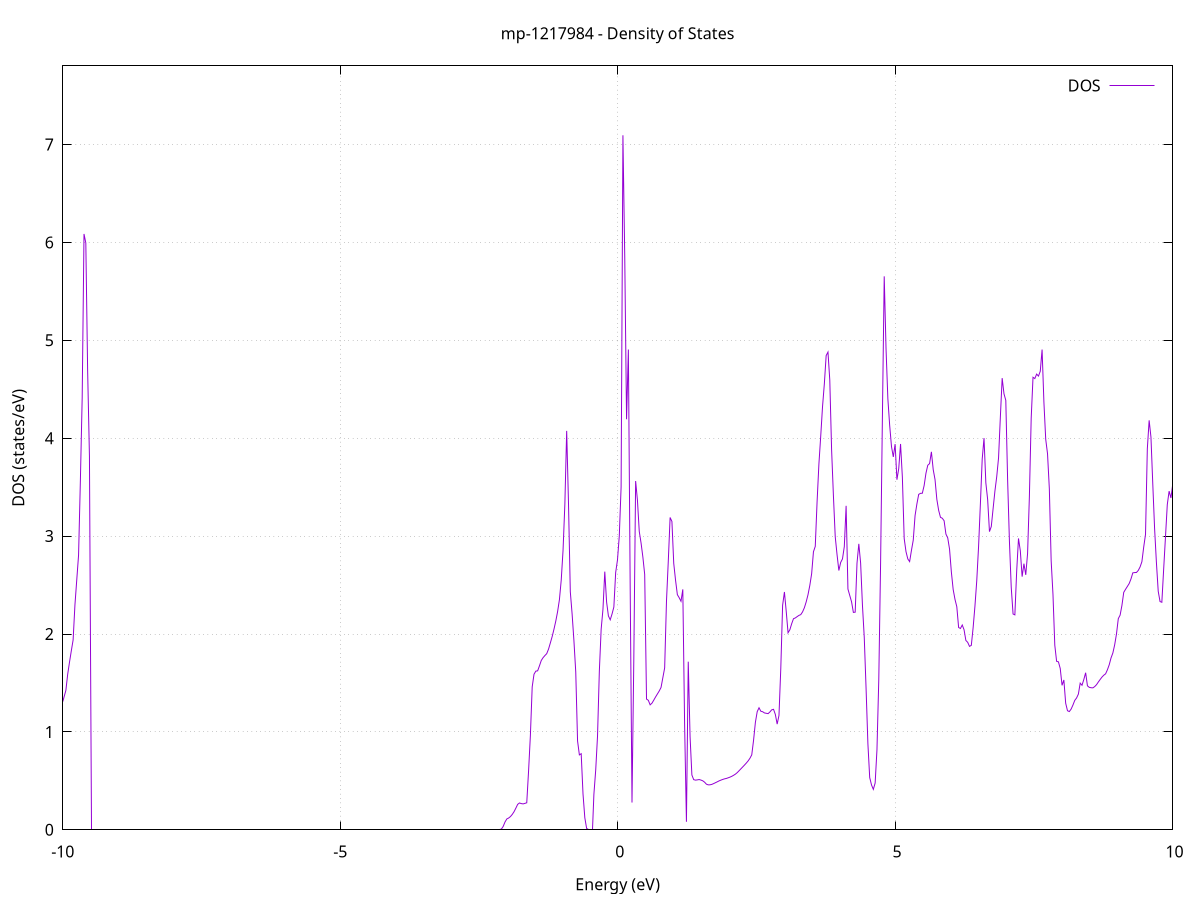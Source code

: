 set title 'mp-1217984 - Density of States'
set xlabel 'Energy (eV)'
set ylabel 'DOS (states/eV)'
set grid
set xrange [-10:10]
set yrange [0:7.804]
set xzeroaxis lt -1
set terminal png size 800,600
set output 'mp-1217984_dos_gnuplot.png'
plot '-' using 1:2 with lines title 'DOS'
-31.561500 0.000000
-31.528800 0.000000
-31.496100 0.000000
-31.463400 0.000000
-31.430700 0.000000
-31.398000 0.000000
-31.365300 0.000000
-31.332600 0.000000
-31.299900 0.000000
-31.267200 0.000000
-31.234500 0.000000
-31.201800 0.000000
-31.169100 0.000000
-31.136400 0.000000
-31.103700 0.000000
-31.071000 0.000000
-31.038300 0.000000
-31.005600 0.000000
-30.972900 0.000000
-30.940200 0.000000
-30.907500 0.000000
-30.874800 0.000000
-30.842100 0.000000
-30.809400 0.000000
-30.776700 0.000000
-30.744000 0.000000
-30.711300 0.000000
-30.678600 0.000000
-30.645800 0.000000
-30.613100 0.000000
-30.580400 0.000000
-30.547700 0.000000
-30.515000 0.000000
-30.482300 0.000000
-30.449600 0.000000
-30.416900 0.000000
-30.384200 0.000000
-30.351500 0.000000
-30.318800 0.000000
-30.286100 0.000000
-30.253400 0.000000
-30.220700 0.000000
-30.188000 0.000000
-30.155300 0.000000
-30.122600 0.000000
-30.089900 0.000000
-30.057200 0.000000
-30.024500 0.000000
-29.991800 0.000000
-29.959100 0.000000
-29.926400 0.000000
-29.893700 0.000000
-29.861000 0.000000
-29.828300 0.000000
-29.795600 0.000000
-29.762900 0.000000
-29.730200 0.000000
-29.697500 0.000000
-29.664800 0.000000
-29.632000 0.000000
-29.599300 0.000000
-29.566600 0.000000
-29.533900 0.000000
-29.501200 0.000000
-29.468500 0.000000
-29.435800 0.000000
-29.403100 0.000000
-29.370400 0.000000
-29.337700 0.000000
-29.305000 0.000000
-29.272300 0.000000
-29.239600 0.000000
-29.206900 0.000000
-29.174200 0.000000
-29.141500 0.000000
-29.108800 0.000000
-29.076100 0.000000
-29.043400 0.000000
-29.010700 0.000000
-28.978000 0.000000
-28.945300 0.000000
-28.912600 0.000000
-28.879900 0.000000
-28.847200 0.000000
-28.814500 0.000000
-28.781800 0.000000
-28.749100 0.000000
-28.716400 0.000000
-28.683700 0.000000
-28.651000 0.000000
-28.618200 0.000000
-28.585500 1.782600
-28.552800 5.093700
-28.520100 5.570300
-28.487400 9.098700
-28.454700 17.643900
-28.422000 16.482500
-28.389300 17.893800
-28.356600 26.223200
-28.323900 9.181000
-28.291200 3.618200
-28.258500 3.889700
-28.225800 4.146500
-28.193100 6.260000
-28.160400 38.632100
-28.127700 14.925000
-28.095000 11.479500
-28.062300 14.870400
-28.029600 19.963900
-27.996900 30.816100
-27.964200 39.793500
-27.931500 18.695000
-27.898800 19.975200
-27.866100 15.261800
-27.833400 13.004700
-27.800700 11.684700
-27.768000 6.361700
-27.735300 0.000000
-27.702600 8.085600
-27.669900 9.836600
-27.637100 11.045500
-27.604400 4.461000
-27.571700 3.566300
-27.539000 4.200600
-27.506300 4.509600
-27.473600 4.814000
-27.440900 5.420400
-27.408200 6.644000
-27.375500 13.932000
-27.342800 29.518800
-27.310100 11.888100
-27.277400 8.386200
-27.244700 7.132400
-27.212000 6.151900
-27.179300 5.596600
-27.146600 0.000000
-27.113900 0.000000
-27.081200 0.000000
-27.048500 0.000000
-27.015800 0.000000
-26.983100 0.000000
-26.950400 0.000000
-26.917700 0.000000
-26.885000 0.000000
-26.852300 0.000000
-26.819600 0.000000
-26.786900 0.000000
-26.754200 0.000000
-26.721500 0.000000
-26.688800 0.000000
-26.656100 0.000000
-26.623300 0.000000
-26.590600 0.000000
-26.557900 0.000000
-26.525200 0.000000
-26.492500 0.000000
-26.459800 0.000000
-26.427100 0.000000
-26.394400 0.000000
-26.361700 0.000000
-26.329000 0.000000
-26.296300 0.000000
-26.263600 0.000000
-26.230900 0.000000
-26.198200 0.000000
-26.165500 0.000000
-26.132800 0.000000
-26.100100 0.000000
-26.067400 0.000000
-26.034700 0.000000
-26.002000 0.000000
-25.969300 0.000000
-25.936600 0.000000
-25.903900 0.000000
-25.871200 0.000000
-25.838500 0.000000
-25.805800 0.000000
-25.773100 0.000000
-25.740400 0.000000
-25.707700 0.000000
-25.675000 0.000000
-25.642300 0.000000
-25.609500 0.000000
-25.576800 0.000000
-25.544100 0.000000
-25.511400 0.000000
-25.478700 0.000000
-25.446000 0.000000
-25.413300 0.000000
-25.380600 0.000000
-25.347900 0.000000
-25.315200 0.000000
-25.282500 0.000000
-25.249800 0.000000
-25.217100 0.000000
-25.184400 0.000000
-25.151700 0.000000
-25.119000 0.000000
-25.086300 0.000000
-25.053600 0.000000
-25.020900 0.000000
-24.988200 0.000000
-24.955500 0.000000
-24.922800 0.000000
-24.890100 0.000000
-24.857400 0.000000
-24.824700 0.000000
-24.792000 0.000000
-24.759300 0.000000
-24.726600 0.000000
-24.693900 0.000000
-24.661200 0.000000
-24.628500 0.000000
-24.595700 0.000000
-24.563000 0.000000
-24.530300 0.000000
-24.497600 0.000000
-24.464900 0.000000
-24.432200 0.000000
-24.399500 0.000000
-24.366800 0.000000
-24.334100 0.000000
-24.301400 0.000000
-24.268700 0.000000
-24.236000 0.000000
-24.203300 0.000000
-24.170600 0.000000
-24.137900 0.000000
-24.105200 0.000000
-24.072500 0.000000
-24.039800 0.000000
-24.007100 0.000000
-23.974400 0.000000
-23.941700 0.000000
-23.909000 0.000000
-23.876300 0.000000
-23.843600 0.000000
-23.810900 0.000000
-23.778200 0.000000
-23.745500 0.000000
-23.712800 0.000000
-23.680100 0.000000
-23.647400 0.000000
-23.614700 0.000000
-23.581900 0.000000
-23.549200 0.000000
-23.516500 0.000000
-23.483800 0.000000
-23.451100 0.000000
-23.418400 0.000000
-23.385700 0.000000
-23.353000 0.000000
-23.320300 0.000000
-23.287600 0.000000
-23.254900 0.000000
-23.222200 0.000000
-23.189500 0.000000
-23.156800 0.000000
-23.124100 0.000000
-23.091400 0.000000
-23.058700 0.000000
-23.026000 0.000000
-22.993300 0.000000
-22.960600 0.000000
-22.927900 0.000000
-22.895200 0.000000
-22.862500 0.000000
-22.829800 0.000000
-22.797100 0.000000
-22.764400 0.000000
-22.731700 0.000000
-22.699000 0.000000
-22.666300 0.000000
-22.633600 0.000000
-22.600900 0.000000
-22.568100 0.000000
-22.535400 0.000000
-22.502700 0.000000
-22.470000 0.000000
-22.437300 0.000000
-22.404600 0.000000
-22.371900 0.000000
-22.339200 0.000000
-22.306500 0.000000
-22.273800 0.000000
-22.241100 0.000000
-22.208400 0.000000
-22.175700 0.000000
-22.143000 0.000000
-22.110300 0.000000
-22.077600 0.000000
-22.044900 0.000000
-22.012200 0.000000
-21.979500 0.000000
-21.946800 0.000000
-21.914100 0.000000
-21.881400 0.000000
-21.848700 0.000000
-21.816000 0.000000
-21.783300 0.000000
-21.750600 0.000000
-21.717900 0.000000
-21.685200 0.000000
-21.652500 0.000000
-21.619800 0.000000
-21.587000 0.000000
-21.554300 0.000000
-21.521600 0.000000
-21.488900 0.000000
-21.456200 0.000000
-21.423500 0.000000
-21.390800 0.000000
-21.358100 0.000000
-21.325400 0.000000
-21.292700 0.000000
-21.260000 0.000000
-21.227300 0.000000
-21.194600 0.000000
-21.161900 0.000000
-21.129200 0.000000
-21.096500 0.000000
-21.063800 0.000000
-21.031100 0.000000
-20.998400 0.000000
-20.965700 0.000000
-20.933000 0.000000
-20.900300 0.000000
-20.867600 0.000000
-20.834900 0.000000
-20.802200 0.000000
-20.769500 0.000000
-20.736800 0.000000
-20.704100 0.000000
-20.671400 0.000000
-20.638700 0.000000
-20.606000 0.000000
-20.573200 0.000000
-20.540500 0.000000
-20.507800 0.000000
-20.475100 0.000000
-20.442400 0.000000
-20.409700 0.000000
-20.377000 0.000000
-20.344300 0.000000
-20.311600 0.000000
-20.278900 0.000000
-20.246200 0.000000
-20.213500 0.000000
-20.180800 0.000000
-20.148100 0.000000
-20.115400 0.000000
-20.082700 0.000000
-20.050000 0.000000
-20.017300 0.000000
-19.984600 0.000000
-19.951900 0.000000
-19.919200 0.000000
-19.886500 0.000000
-19.853800 0.000000
-19.821100 0.000000
-19.788400 0.000000
-19.755700 0.000000
-19.723000 0.000000
-19.690300 0.000000
-19.657600 0.000000
-19.624900 0.000000
-19.592200 0.000000
-19.559400 0.000000
-19.526700 0.000000
-19.494000 0.000000
-19.461300 0.000000
-19.428600 0.000000
-19.395900 0.000000
-19.363200 0.000000
-19.330500 0.000000
-19.297800 0.000000
-19.265100 0.000000
-19.232400 0.000000
-19.199700 0.000000
-19.167000 0.000000
-19.134300 0.000000
-19.101600 0.000000
-19.068900 0.000000
-19.036200 0.000000
-19.003500 0.000000
-18.970800 0.000000
-18.938100 0.000000
-18.905400 0.000000
-18.872700 0.000000
-18.840000 0.000000
-18.807300 0.000000
-18.774600 0.000000
-18.741900 0.000000
-18.709200 0.000000
-18.676500 0.000000
-18.643800 0.000000
-18.611100 0.000000
-18.578400 0.000000
-18.545600 0.000000
-18.512900 0.000000
-18.480200 0.000000
-18.447500 0.000000
-18.414800 0.000000
-18.382100 0.000000
-18.349400 0.000000
-18.316700 0.000000
-18.284000 0.000000
-18.251300 0.000000
-18.218600 0.000000
-18.185900 0.000000
-18.153200 0.000000
-18.120500 0.000000
-18.087800 0.000000
-18.055100 0.000000
-18.022400 0.000000
-17.989700 0.000000
-17.957000 0.000000
-17.924300 0.000000
-17.891600 0.000000
-17.858900 0.000000
-17.826200 0.000000
-17.793500 0.000000
-17.760800 0.000000
-17.728100 0.000000
-17.695400 0.000000
-17.662700 0.000000
-17.630000 0.000000
-17.597300 0.000000
-17.564600 0.000000
-17.531800 0.000000
-17.499100 0.000000
-17.466400 0.000000
-17.433700 0.000000
-17.401000 0.000000
-17.368300 0.000000
-17.335600 0.000000
-17.302900 0.000000
-17.270200 0.000000
-17.237500 0.000000
-17.204800 0.000000
-17.172100 0.000000
-17.139400 0.000000
-17.106700 0.000000
-17.074000 0.000000
-17.041300 0.000000
-17.008600 0.000000
-16.975900 0.000000
-16.943200 0.000000
-16.910500 0.000000
-16.877800 0.000000
-16.845100 0.000000
-16.812400 0.000000
-16.779700 0.000000
-16.747000 0.000000
-16.714300 0.000000
-16.681600 0.000000
-16.648900 0.000000
-16.616200 0.000000
-16.583500 0.000000
-16.550700 0.000000
-16.518000 0.000000
-16.485300 0.000000
-16.452600 0.000000
-16.419900 0.000000
-16.387200 0.000000
-16.354500 0.000000
-16.321800 0.000000
-16.289100 0.000000
-16.256400 0.000000
-16.223700 0.000000
-16.191000 0.000000
-16.158300 0.000000
-16.125600 0.000000
-16.092900 0.000000
-16.060200 0.000000
-16.027500 0.000000
-15.994800 0.000000
-15.962100 0.000000
-15.929400 0.000000
-15.896700 0.000000
-15.864000 0.000000
-15.831300 0.000000
-15.798600 0.000000
-15.765900 0.000000
-15.733200 0.000000
-15.700500 0.000000
-15.667800 0.000000
-15.635100 0.000000
-15.602400 0.000000
-15.569700 0.000000
-15.536900 0.000000
-15.504200 0.000000
-15.471500 0.000000
-15.438800 0.000000
-15.406100 0.000000
-15.373400 0.000000
-15.340700 0.000000
-15.308000 0.000000
-15.275300 0.000000
-15.242600 0.000000
-15.209900 0.000000
-15.177200 0.000000
-15.144500 0.000000
-15.111800 0.000000
-15.079100 0.000000
-15.046400 0.000000
-15.013700 0.000000
-14.981000 0.000000
-14.948300 0.000000
-14.915600 0.000000
-14.882900 0.000000
-14.850200 0.000000
-14.817500 0.000000
-14.784800 0.000000
-14.752100 0.000000
-14.719400 0.000000
-14.686700 0.000000
-14.654000 0.000000
-14.621300 0.000000
-14.588600 0.000000
-14.555900 0.000000
-14.523100 0.000000
-14.490400 0.000000
-14.457700 0.000000
-14.425000 0.000000
-14.392300 0.000000
-14.359600 0.000000
-14.326900 0.000000
-14.294200 0.000000
-14.261500 0.000000
-14.228800 0.000000
-14.196100 0.000000
-14.163400 0.000000
-14.130700 0.000000
-14.098000 0.000000
-14.065300 0.000000
-14.032600 0.000000
-13.999900 0.000000
-13.967200 0.000000
-13.934500 0.000000
-13.901800 0.000000
-13.869100 0.000000
-13.836400 0.000000
-13.803700 0.000000
-13.771000 0.000000
-13.738300 0.000000
-13.705600 0.000000
-13.672900 0.000000
-13.640200 0.000000
-13.607500 0.000000
-13.574800 0.000000
-13.542100 0.000000
-13.509300 0.000000
-13.476600 0.000000
-13.443900 0.000000
-13.411200 0.000000
-13.378500 0.000000
-13.345800 0.000000
-13.313100 0.000000
-13.280400 0.000000
-13.247700 0.000000
-13.215000 0.000000
-13.182300 0.000000
-13.149600 0.000000
-13.116900 0.000000
-13.084200 0.000000
-13.051500 0.000000
-13.018800 0.000000
-12.986100 0.000000
-12.953400 0.000000
-12.920700 0.000000
-12.888000 0.000000
-12.855300 0.000000
-12.822600 0.000000
-12.789900 0.000000
-12.757200 0.000000
-12.724500 0.000000
-12.691800 0.000000
-12.659100 0.000000
-12.626400 0.000000
-12.593700 0.000000
-12.561000 0.000000
-12.528300 0.000000
-12.495500 0.000000
-12.462800 0.000000
-12.430100 0.000000
-12.397400 0.000000
-12.364700 0.000000
-12.332000 0.000000
-12.299300 0.000000
-12.266600 0.000000
-12.233900 0.000000
-12.201200 0.000000
-12.168500 0.000000
-12.135800 0.000000
-12.103100 0.000000
-12.070400 0.000000
-12.037700 0.000000
-12.005000 0.000000
-11.972300 0.000000
-11.939600 0.000000
-11.906900 0.000000
-11.874200 0.000000
-11.841500 0.000000
-11.808800 0.000000
-11.776100 0.000000
-11.743400 0.000000
-11.710700 0.000000
-11.678000 0.000000
-11.645300 0.000000
-11.612600 0.000000
-11.579900 0.000000
-11.547200 0.000000
-11.514500 0.000000
-11.481700 0.000000
-11.449000 0.000000
-11.416300 0.000000
-11.383600 0.000000
-11.350900 0.000000
-11.318200 0.000000
-11.285500 0.000000
-11.252800 0.000000
-11.220100 0.000000
-11.187400 0.000000
-11.154700 0.000000
-11.122000 0.000000
-11.089300 0.000000
-11.056600 0.000000
-11.023900 0.000000
-10.991200 0.000000
-10.958500 0.000000
-10.925800 0.000000
-10.893100 0.000000
-10.860400 0.000000
-10.827700 0.000000
-10.795000 0.000000
-10.762300 0.000000
-10.729600 0.000000
-10.696900 0.000000
-10.664200 0.000000
-10.631500 0.000000
-10.598800 0.000000
-10.566100 0.000000
-10.533400 0.000000
-10.500600 0.000000
-10.467900 0.000000
-10.435200 0.000000
-10.402500 0.213500
-10.369800 0.830300
-10.337100 0.788400
-10.304400 0.872700
-10.271700 0.838100
-10.239000 0.898800
-10.206300 0.959500
-10.173600 0.984500
-10.140900 1.028400
-10.108200 1.081500
-10.075500 1.135000
-10.042800 1.218200
-10.010100 1.288400
-9.977400 1.356700
-9.944700 1.423100
-9.912000 1.588400
-9.879300 1.711200
-9.846600 1.827600
-9.813900 1.939000
-9.781200 2.296100
-9.748500 2.551600
-9.715800 2.805300
-9.683100 3.565500
-9.650400 4.416500
-9.617700 6.087000
-9.585000 5.995200
-9.552300 4.692600
-9.519600 3.815200
-9.486800 0.000000
-9.454100 0.000000
-9.421400 0.000000
-9.388700 0.000000
-9.356000 0.000000
-9.323300 0.000000
-9.290600 0.000000
-9.257900 0.000000
-9.225200 0.000000
-9.192500 0.000000
-9.159800 0.000000
-9.127100 0.000000
-9.094400 0.000000
-9.061700 0.000000
-9.029000 0.000000
-8.996300 0.000000
-8.963600 0.000000
-8.930900 0.000000
-8.898200 0.000000
-8.865500 0.000000
-8.832800 0.000000
-8.800100 0.000000
-8.767400 0.000000
-8.734700 0.000000
-8.702000 0.000000
-8.669300 0.000000
-8.636600 0.000000
-8.603900 0.000000
-8.571200 0.000000
-8.538500 0.000000
-8.505800 0.000000
-8.473000 0.000000
-8.440300 0.000000
-8.407600 0.000000
-8.374900 0.000000
-8.342200 0.000000
-8.309500 0.000000
-8.276800 0.000000
-8.244100 0.000000
-8.211400 0.000000
-8.178700 0.000000
-8.146000 0.000000
-8.113300 0.000000
-8.080600 0.000000
-8.047900 0.000000
-8.015200 0.000000
-7.982500 0.000000
-7.949800 0.000000
-7.917100 0.000000
-7.884400 0.000000
-7.851700 0.000000
-7.819000 0.000000
-7.786300 0.000000
-7.753600 0.000000
-7.720900 0.000000
-7.688200 0.000000
-7.655500 0.000000
-7.622800 0.000000
-7.590100 0.000000
-7.557400 0.000000
-7.524700 0.000000
-7.492000 0.000000
-7.459200 0.000000
-7.426500 0.000000
-7.393800 0.000000
-7.361100 0.000000
-7.328400 0.000000
-7.295700 0.000000
-7.263000 0.000000
-7.230300 0.000000
-7.197600 0.000000
-7.164900 0.000000
-7.132200 0.000000
-7.099500 0.000000
-7.066800 0.000000
-7.034100 0.000000
-7.001400 0.000000
-6.968700 0.000000
-6.936000 0.000000
-6.903300 0.000000
-6.870600 0.000000
-6.837900 0.000000
-6.805200 0.000000
-6.772500 0.000000
-6.739800 0.000000
-6.707100 0.000000
-6.674400 0.000000
-6.641700 0.000000
-6.609000 0.000000
-6.576300 0.000000
-6.543600 0.000000
-6.510900 0.000000
-6.478200 0.000000
-6.445400 0.000000
-6.412700 0.000000
-6.380000 0.000000
-6.347300 0.000000
-6.314600 0.000000
-6.281900 0.000000
-6.249200 0.000000
-6.216500 0.000000
-6.183800 0.000000
-6.151100 0.000000
-6.118400 0.000000
-6.085700 0.000000
-6.053000 0.000000
-6.020300 0.000000
-5.987600 0.000000
-5.954900 0.000000
-5.922200 0.000000
-5.889500 0.000000
-5.856800 0.000000
-5.824100 0.000000
-5.791400 0.000000
-5.758700 0.000000
-5.726000 0.000000
-5.693300 0.000000
-5.660600 0.000000
-5.627900 0.000000
-5.595200 0.000000
-5.562500 0.000000
-5.529800 0.000000
-5.497100 0.000000
-5.464400 0.000000
-5.431600 0.000000
-5.398900 0.000000
-5.366200 0.000000
-5.333500 0.000000
-5.300800 0.000000
-5.268100 0.000000
-5.235400 0.000000
-5.202700 0.000000
-5.170000 0.000000
-5.137300 0.000000
-5.104600 0.000000
-5.071900 0.000000
-5.039200 0.000000
-5.006500 0.000000
-4.973800 0.000000
-4.941100 0.000000
-4.908400 0.000000
-4.875700 0.000000
-4.843000 0.000000
-4.810300 0.000000
-4.777600 0.000000
-4.744900 0.000000
-4.712200 0.000000
-4.679500 0.000000
-4.646800 0.000000
-4.614100 0.000000
-4.581400 0.000000
-4.548700 0.000000
-4.516000 0.000000
-4.483300 0.000000
-4.450500 0.000000
-4.417800 0.000000
-4.385100 0.000000
-4.352400 0.000000
-4.319700 0.000000
-4.287000 0.000000
-4.254300 0.000000
-4.221600 0.000000
-4.188900 0.000000
-4.156200 0.000000
-4.123500 0.000000
-4.090800 0.000000
-4.058100 0.000000
-4.025400 0.000000
-3.992700 0.000000
-3.960000 0.000000
-3.927300 0.000000
-3.894600 0.000000
-3.861900 0.000000
-3.829200 0.000000
-3.796500 0.000000
-3.763800 0.000000
-3.731100 0.000000
-3.698400 0.000000
-3.665700 0.000000
-3.633000 0.000000
-3.600300 0.000000
-3.567600 0.000000
-3.534900 0.000000
-3.502200 0.000000
-3.469500 0.000000
-3.436700 0.000000
-3.404000 0.000000
-3.371300 0.000000
-3.338600 0.000000
-3.305900 0.000000
-3.273200 0.000000
-3.240500 0.000000
-3.207800 0.000000
-3.175100 0.000000
-3.142400 0.000000
-3.109700 0.000000
-3.077000 0.000000
-3.044300 0.000000
-3.011600 0.000000
-2.978900 0.000000
-2.946200 0.000000
-2.913500 0.000000
-2.880800 0.000000
-2.848100 0.000000
-2.815400 0.000000
-2.782700 0.000000
-2.750000 0.000000
-2.717300 0.000000
-2.684600 0.000000
-2.651900 0.000000
-2.619200 0.000000
-2.586500 0.000000
-2.553800 0.000000
-2.521100 0.000000
-2.488400 0.000000
-2.455700 0.000000
-2.422900 0.000000
-2.390200 0.000000
-2.357500 0.000000
-2.324800 0.000000
-2.292100 0.000000
-2.259400 0.000000
-2.226700 0.000000
-2.194000 0.000000
-2.161300 0.000000
-2.128600 0.000000
-2.095900 0.006600
-2.063200 0.033800
-2.030500 0.078800
-1.997800 0.110500
-1.965100 0.119900
-1.932400 0.134700
-1.899700 0.156600
-1.867000 0.184700
-1.834300 0.221200
-1.801600 0.259800
-1.768900 0.273900
-1.736200 0.267400
-1.703500 0.264400
-1.670800 0.269800
-1.638100 0.275800
-1.605400 0.600100
-1.572700 0.962300
-1.540000 1.459900
-1.507300 1.589200
-1.474600 1.620500
-1.441900 1.623900
-1.409100 1.674900
-1.376400 1.729600
-1.343700 1.758400
-1.311000 1.780000
-1.278300 1.799200
-1.245600 1.845600
-1.212900 1.908700
-1.180200 1.973800
-1.147500 2.049300
-1.114800 2.132200
-1.082100 2.229000
-1.049400 2.350500
-1.016700 2.551200
-0.984000 2.855300
-0.951300 3.327000
-0.918600 4.074900
-0.885900 3.338000
-0.853200 2.432000
-0.820500 2.204000
-0.787800 1.930600
-0.755100 1.612000
-0.722400 0.907600
-0.689700 0.764900
-0.657000 0.777200
-0.624300 0.366200
-0.591600 0.122700
-0.558900 0.013800
-0.526200 0.000000
-0.493500 0.000000
-0.460800 0.000000
-0.428100 0.362200
-0.395300 0.610500
-0.362600 0.957500
-0.329900 1.620200
-0.297200 2.048000
-0.264500 2.253000
-0.231800 2.637200
-0.199100 2.326800
-0.166400 2.184500
-0.133700 2.145100
-0.101000 2.204500
-0.068300 2.275600
-0.035600 2.627700
-0.002900 2.757300
0.029800 3.003400
0.062500 3.503200
0.095200 7.094700
0.127900 5.856100
0.160600 4.194100
0.193300 4.906300
0.226000 2.479400
0.258700 0.278200
0.291400 1.744300
0.324100 3.562600
0.356800 3.366500
0.389500 3.048000
0.422200 2.929000
0.454900 2.784600
0.487600 2.608200
0.520300 1.335300
0.553000 1.322500
0.585800 1.276200
0.618500 1.293300
0.651200 1.324400
0.683900 1.357200
0.716600 1.387700
0.749300 1.417900
0.782000 1.453600
0.814700 1.553700
0.847400 1.654100
0.880100 2.334600
0.912800 2.745300
0.945500 3.190500
0.978200 3.149500
1.010900 2.721700
1.043600 2.549500
1.076300 2.401900
1.109000 2.370700
1.141700 2.334200
1.174400 2.455900
1.207100 1.067000
1.239800 0.081200
1.272500 1.717400
1.305200 0.954000
1.337900 0.559900
1.370600 0.512300
1.403300 0.507100
1.436000 0.509700
1.468700 0.513100
1.501400 0.507800
1.534100 0.500200
1.566800 0.486400
1.599600 0.465900
1.632300 0.458900
1.665000 0.459500
1.697700 0.463900
1.730400 0.472100
1.763100 0.481000
1.795800 0.490100
1.828500 0.499500
1.861200 0.507300
1.893900 0.514300
1.926600 0.520200
1.959300 0.524500
1.992000 0.530900
2.024700 0.537900
2.057400 0.546300
2.090100 0.556700
2.122800 0.568500
2.155500 0.584000
2.188200 0.603000
2.220900 0.622400
2.253600 0.641700
2.286300 0.661300
2.319000 0.681600
2.351700 0.703700
2.384400 0.730700
2.417100 0.765400
2.449800 0.915000
2.482500 1.097100
2.515200 1.206600
2.547900 1.246300
2.580600 1.211000
2.613400 1.206000
2.646100 1.193700
2.678800 1.190000
2.711500 1.186400
2.744200 1.203700
2.776900 1.225400
2.809600 1.230600
2.842300 1.177800
2.875000 1.079400
2.907700 1.168200
2.940400 1.648800
2.973100 2.293200
3.005800 2.429200
3.038500 2.229700
3.071200 2.012400
3.103900 2.044000
3.136600 2.105000
3.169300 2.156300
3.202000 2.164000
3.234700 2.177500
3.267400 2.190100
3.300100 2.197900
3.332800 2.225900
3.365500 2.268500
3.398200 2.328300
3.430900 2.401700
3.463600 2.496800
3.496300 2.615400
3.529000 2.840000
3.561700 2.895100
3.594400 3.350000
3.627200 3.735600
3.659900 4.020100
3.692600 4.322100
3.725300 4.555200
3.758000 4.844300
3.790700 4.880400
3.823400 4.593800
3.856100 3.880900
3.888800 3.412600
3.921500 2.993900
3.954200 2.811300
3.986900 2.648700
4.019600 2.731000
4.052300 2.767400
4.085000 2.892700
4.117700 3.309800
4.150400 2.459600
4.183100 2.393800
4.215800 2.328900
4.248500 2.220700
4.281200 2.223000
4.313900 2.723600
4.346600 2.920800
4.379300 2.724200
4.412000 2.294100
4.444700 1.964200
4.477400 1.444600
4.510100 0.881400
4.542800 0.533500
4.575500 0.457800
4.608200 0.412700
4.641000 0.477900
4.673700 0.818100
4.706400 1.535900
4.739100 2.727200
4.771800 4.220500
4.804500 5.653900
4.837200 4.913400
4.869900 4.404700
4.902600 4.132500
4.935300 3.915700
4.968000 3.809100
5.000700 3.940100
5.033400 3.576300
5.066100 3.689900
5.098800 3.941400
5.131500 3.602800
5.164200 2.976100
5.196900 2.841400
5.229600 2.766700
5.262300 2.739800
5.295000 2.853700
5.327700 2.959000
5.360400 3.209700
5.393100 3.327900
5.425800 3.426400
5.458500 3.437100
5.491200 3.438200
5.523900 3.516800
5.556600 3.642000
5.589300 3.723900
5.622000 3.740800
5.654800 3.861100
5.687500 3.679400
5.720200 3.577400
5.752900 3.374800
5.785600 3.263100
5.818300 3.192200
5.851000 3.182600
5.883700 3.157100
5.916400 3.020900
5.949100 2.981800
5.981800 2.866900
6.014500 2.633300
6.047200 2.454300
6.079900 2.353900
6.112600 2.278900
6.145300 2.066600
6.178000 2.056300
6.210700 2.092100
6.243400 2.043400
6.276100 1.934000
6.308800 1.914900
6.341500 1.873700
6.374200 1.884100
6.406900 2.064700
6.439600 2.285200
6.472300 2.545500
6.505000 2.894600
6.537700 3.330500
6.570400 3.786700
6.603100 4.001400
6.635900 3.544700
6.668600 3.373400
6.701300 3.045900
6.734000 3.097900
6.766700 3.279700
6.799400 3.459600
6.832100 3.607600
6.864800 3.798800
6.897500 4.215600
6.930200 4.614000
6.962900 4.454200
6.995600 4.387000
7.028300 3.577300
7.061000 2.947600
7.093700 2.476400
7.126400 2.204400
7.159100 2.195400
7.191800 2.642300
7.224500 2.976200
7.257200 2.850100
7.289900 2.586000
7.322600 2.718400
7.355300 2.604100
7.388000 2.821500
7.420700 3.402700
7.453400 4.205100
7.486100 4.622800
7.518800 4.609600
7.551500 4.655200
7.584200 4.634800
7.616900 4.684100
7.649700 4.905800
7.682400 4.370000
7.715100 3.989500
7.747800 3.840700
7.780500 3.482400
7.813200 2.748000
7.845900 2.403800
7.878600 1.885600
7.911300 1.720900
7.944000 1.715700
7.976700 1.648000
8.009400 1.475500
8.042100 1.530500
8.074800 1.292900
8.107500 1.216100
8.140200 1.207600
8.172900 1.232900
8.205600 1.274000
8.238300 1.321600
8.271000 1.346200
8.303700 1.386100
8.336400 1.498000
8.369100 1.476200
8.401800 1.535300
8.434500 1.604400
8.467200 1.470400
8.499900 1.455100
8.532600 1.451100
8.565300 1.449900
8.598000 1.462800
8.630700 1.482200
8.663500 1.509800
8.696200 1.535400
8.728900 1.559800
8.761600 1.579100
8.794300 1.593200
8.827000 1.634600
8.859700 1.685900
8.892400 1.755900
8.925100 1.805900
8.957800 1.889700
8.990500 2.000500
9.023200 2.157300
9.055900 2.192700
9.088600 2.292200
9.121300 2.425800
9.154000 2.456700
9.186700 2.486000
9.219400 2.515700
9.252100 2.563300
9.284800 2.624600
9.317500 2.627700
9.350200 2.628500
9.382900 2.649200
9.415600 2.684900
9.448300 2.738300
9.481000 2.887500
9.513700 3.017800
9.546400 3.892100
9.579100 4.182800
9.611800 4.011300
9.644500 3.534800
9.677300 3.077900
9.710000 2.730600
9.742700 2.436400
9.775400 2.331300
9.808100 2.324300
9.840800 2.661800
9.873500 2.992100
9.906200 3.322000
9.938900 3.459700
9.971600 3.389800
10.004300 3.530600
10.037000 3.694700
10.069700 3.446000
10.102400 3.429000
10.135100 3.734200
10.167800 3.959700
10.200500 5.251700
10.233200 5.908700
10.265900 5.263600
10.298600 4.767300
10.331300 4.098500
10.364000 3.748600
10.396700 3.683000
10.429400 3.783200
10.462100 3.755500
10.494800 3.990800
10.527500 4.226100
10.560200 4.347800
10.592900 4.446500
10.625600 4.581400
10.658300 4.728300
10.691100 4.945700
10.723800 5.352400
10.756500 5.311700
10.789200 5.031000
10.821900 5.302100
10.854600 5.748800
10.887300 5.829700
10.920000 5.884900
10.952700 6.445100
10.985400 6.450200
11.018100 5.749000
11.050800 5.324400
11.083500 5.094400
11.116200 5.046400
11.148900 4.961000
11.181600 4.895700
11.214300 4.707000
11.247000 4.417800
11.279700 4.293800
11.312400 3.947000
11.345100 3.942700
11.377800 3.990600
11.410500 3.915000
11.443200 3.765400
11.475900 3.674600
11.508600 3.707500
11.541300 3.771000
11.574000 3.852300
11.606700 3.894800
11.639400 3.654700
11.672100 3.574000
11.704900 3.668000
11.737600 3.538500
11.770300 3.296000
11.803000 3.092400
11.835700 2.950800
11.868400 2.830300
11.901100 2.812600
11.933800 2.742000
11.966500 2.829900
11.999200 2.869100
12.031900 2.805400
12.064600 2.819900
12.097300 2.813900
12.130000 2.666500
12.162700 2.397300
12.195400 2.240700
12.228100 2.174600
12.260800 2.256100
12.293500 2.395200
12.326200 2.745800
12.358900 3.094200
12.391600 3.188600
12.424300 3.320500
12.457000 3.631000
12.489700 3.341500
12.522400 3.229100
12.555100 2.995300
12.587800 2.801000
12.620500 2.733900
12.653200 2.977700
12.686000 3.162300
12.718700 3.193500
12.751400 2.930700
12.784100 2.623300
12.816800 2.348900
12.849500 2.203000
12.882200 2.120800
12.914900 2.098100
12.947600 2.180900
12.980300 2.232100
13.013000 2.143500
13.045700 1.800400
13.078400 1.695000
13.111100 1.886900
13.143800 1.804900
13.176500 1.736500
13.209200 1.662700
13.241900 1.579800
13.274600 1.507400
13.307300 1.437900
13.340000 1.383800
13.372700 1.348800
13.405400 1.334500
13.438100 1.326400
13.470800 1.324600
13.503500 1.329100
13.536200 1.338300
13.568900 1.357000
13.601600 1.361600
13.634300 1.368300
13.667000 1.372100
13.699800 1.376900
13.732500 1.387800
13.765200 1.370100
13.797900 1.347700
13.830600 1.329000
13.863300 1.314500
13.896000 1.309000
13.928700 1.288100
13.961400 1.271500
13.994100 1.258900
14.026800 1.253500
14.059500 1.325300
14.092200 1.457900
14.124900 1.424900
14.157600 1.432600
14.190300 1.325200
14.223000 1.184000
14.255700 1.063400
14.288400 0.993600
14.321100 1.006000
14.353800 1.017500
14.386500 1.026800
14.419200 1.036000
14.451900 1.060400
14.484600 1.081100
14.517300 1.103900
14.550000 1.127500
14.582700 1.156100
14.615400 1.247400
14.648100 1.324800
14.680800 1.320700
14.713600 1.269600
14.746300 1.193500
14.779000 1.147200
14.811700 1.128900
14.844400 1.189900
14.877100 1.297100
14.909800 1.379000
14.942500 1.461300
14.975200 1.512000
15.007900 1.562800
15.040600 1.639500
15.073300 1.690300
15.106000 1.753200
15.138700 2.430100
15.171400 2.383500
15.204100 2.408300
15.236800 2.273200
15.269500 2.086700
15.302200 1.994400
15.334900 1.982500
15.367600 2.000900
15.400300 2.033800
15.433000 2.018700
15.465700 1.837600
15.498400 1.430700
15.531100 1.275000
15.563800 1.121100
15.596500 1.074900
15.629200 0.851000
15.661900 0.731500
15.694600 0.661900
15.727400 0.675700
15.760100 0.709700
15.792800 0.741700
15.825500 0.776600
15.858200 0.818900
15.890900 0.865300
15.923600 0.909900
15.956300 0.945700
15.989000 0.975000
16.021700 1.007800
16.054400 1.029500
16.087100 1.048500
16.119800 1.088600
16.152500 1.120000
16.185200 1.149900
16.217900 1.156400
16.250600 1.187700
16.283300 1.211500
16.316000 1.224600
16.348700 1.228200
16.381400 1.240800
16.414100 1.285400
16.446800 1.303600
16.479500 1.280200
16.512200 1.250400
16.544900 1.230300
16.577600 1.221700
16.610300 1.225900
16.643000 1.232500
16.675700 1.241400
16.708400 1.300000
16.741200 1.401500
16.773900 1.580100
16.806600 2.030000
16.839300 2.029600
16.872000 1.978100
16.904700 1.958500
16.937400 1.959400
16.970100 1.968300
17.002800 1.991200
17.035500 2.047300
17.068200 2.120800
17.100900 2.154100
17.133600 2.169600
17.166300 2.169900
17.199000 2.146800
17.231700 2.003100
17.264400 1.891200
17.297100 1.781200
17.329800 1.730300
17.362500 1.677900
17.395200 1.633300
17.427900 1.597900
17.460600 1.559900
17.493300 1.529100
17.526000 1.491700
17.558700 1.413200
17.591400 1.329800
17.624100 1.273400
17.656800 1.268800
17.689500 1.301500
17.722200 1.337800
17.755000 1.388500
17.787700 1.425800
17.820400 1.416900
17.853100 1.401700
17.885800 1.388800
17.918500 1.378800
17.951200 1.371800
17.983900 1.366100
18.016600 1.367900
18.049300 1.402100
18.082000 1.429400
18.114700 1.403300
18.147400 1.387200
18.180100 1.381000
18.212800 1.350300
18.245500 1.332200
18.278200 1.322400
18.310900 1.321900
18.343600 1.343000
18.376300 1.397000
18.409000 1.425000
18.441700 1.463600
18.474400 1.515100
18.507100 1.582300
18.539800 1.694300
18.572500 1.876100
18.605200 2.234200
18.637900 2.919900
18.670600 3.769200
18.703300 5.173500
18.736100 189.614000
18.768800 4.676800
18.801500 3.524300
18.834200 3.041500
18.866900 2.775500
18.899600 2.872800
18.932300 2.848600
18.965000 2.964000
18.997700 3.164400
19.030400 3.595000
19.063100 4.442800
19.095800 5.704800
19.128500 8.191500
19.161200 8.944200
19.193900 5.074700
19.226600 3.919200
19.259300 3.378400
19.292000 3.053300
19.324700 2.856800
19.357400 2.730600
19.390100 2.675300
19.422800 2.655900
19.455500 2.592700
19.488200 2.554800
19.520900 2.543900
19.553600 2.527100
19.586300 2.415800
19.619000 2.338600
19.651700 2.277200
19.684400 2.217800
19.717100 2.145800
19.749900 2.099700
19.782600 2.075300
19.815300 2.059300
19.848000 2.043700
19.880700 2.044000
19.913400 2.047400
19.946100 2.049400
19.978800 2.026100
20.011500 1.980200
20.044200 1.959300
20.076900 1.973200
20.109600 2.026000
20.142300 2.071200
20.175000 2.139200
20.207700 2.242400
20.240400 2.179200
20.273100 2.230500
20.305800 2.293500
20.338500 2.318700
20.371200 2.313300
20.403900 2.270700
20.436600 2.236100
20.469300 2.202900
20.502000 2.177900
20.534700 2.160800
20.567400 2.230900
20.600100 2.303000
20.632800 2.385600
20.665500 2.493100
20.698200 2.634300
20.730900 2.721800
20.763700 2.779400
20.796400 2.752100
20.829100 2.852600
20.861800 2.900200
20.894500 2.974900
20.927200 3.028100
20.959900 3.278100
20.992600 3.781300
21.025300 4.164800
21.058000 4.564500
21.090700 4.621500
21.123400 4.350300
21.156100 3.963700
21.188800 3.620600
21.221500 3.460400
21.254200 3.409900
21.286900 3.343100
21.319600 3.271300
21.352300 3.276600
21.385000 3.262600
21.417700 3.300700
21.450400 3.381000
21.483100 3.504900
21.515800 3.639500
21.548500 3.350500
21.581200 3.398700
21.613900 3.409600
21.646600 3.389700
21.679300 3.097400
21.712000 2.856300
21.744700 2.808000
21.777500 2.804600
21.810200 2.830600
21.842900 2.866200
21.875600 2.975800
21.908300 2.735100
21.941000 2.491500
21.973700 2.417300
22.006400 2.707700
22.039100 2.519600
22.071800 2.539100
22.104500 2.674500
22.137200 2.832900
22.169900 3.022100
22.202600 3.210300
22.235300 3.319200
22.268000 3.265100
22.300700 3.297600
22.333400 3.187900
22.366100 3.095400
22.398800 2.946400
22.431500 2.599900
22.464200 2.377500
22.496900 2.268800
22.529600 2.163700
22.562300 2.066800
22.595000 1.983200
22.627700 1.935200
22.660400 1.933100
22.693100 1.945700
22.725800 1.984500
22.758500 2.037700
22.791300 2.118800
22.824000 2.119800
22.856700 2.058600
22.889400 2.019000
22.922100 2.008900
22.954800 1.982700
22.987500 1.958000
23.020200 1.936400
23.052900 1.920300
23.085600 1.922400
23.118300 1.930800
23.151000 1.917800
23.183700 1.910900
23.216400 1.921000
23.249100 1.967800
23.281800 2.032700
23.314500 2.096900
23.347200 2.126900
23.379900 2.083800
23.412600 2.013400
23.445300 1.921400
23.478000 1.947400
23.510700 1.874100
23.543400 1.836800
23.576100 1.836700
23.608800 1.883400
23.641500 1.885300
23.674200 1.849600
23.706900 1.791200
23.739600 1.771700
23.772400 1.713700
23.805100 1.664800
23.837800 1.701200
23.870500 1.678400
23.903200 1.667300
23.935900 1.684900
23.968600 1.712600
24.001300 1.751800
24.034000 1.807200
24.066700 1.893000
24.099400 1.974600
24.132100 2.024100
24.164800 2.080900
24.197500 2.177300
24.230200 2.163000
24.262900 2.044900
24.295600 1.925700
24.328300 1.870700
24.361000 1.841300
24.393700 1.834200
24.426400 1.843500
24.459100 1.923400
24.491800 1.967300
24.524500 2.000000
24.557200 2.067800
24.589900 2.159600
24.622600 2.216200
24.655300 2.238800
24.688000 2.262500
24.720700 2.243300
24.753400 2.193100
24.786200 2.115500
24.818900 2.076800
24.851600 2.104900
24.884300 2.117600
24.917000 2.204300
24.949700 2.196000
24.982400 2.069000
25.015100 2.010600
25.047800 2.058200
25.080500 2.138300
25.113200 2.208500
25.145900 2.256700
25.178600 2.307300
25.211300 2.282200
25.244000 2.244500
25.276700 2.184600
25.309400 1.983800
25.342100 1.889700
25.374800 1.838400
25.407500 1.799500
25.440200 1.781100
25.472900 1.728300
25.505600 1.673300
25.538300 1.648000
25.571000 1.612800
25.603700 1.549800
25.636400 1.485100
25.669100 1.441000
25.701800 1.432400
25.734500 1.455300
25.767200 1.490000
25.800000 1.552200
25.832700 1.622300
25.865400 1.682800
25.898100 1.734900
25.930800 1.783000
25.963500 1.838300
25.996200 1.907300
26.028900 2.015900
26.061600 2.107500
26.094300 2.109000
26.127000 2.081900
26.159700 2.039300
26.192400 1.965700
26.225100 1.896900
26.257800 1.835900
26.290500 1.781700
26.323200 1.736300
26.355900 1.678000
26.388600 1.607000
26.421300 1.534900
26.454000 1.477700
26.486700 1.461100
26.519400 1.472200
26.552100 1.458400
26.584800 1.475600
26.617500 1.493500
26.650200 1.518200
26.682900 1.540300
26.715600 1.535100
26.748300 1.455600
26.781000 1.361300
26.813800 1.296500
26.846500 1.243800
26.879200 1.221300
26.911900 1.238400
26.944600 1.318600
26.977300 1.497400
27.010000 1.606700
27.042700 1.638600
27.075400 1.568500
27.108100 1.579400
27.140800 1.593700
27.173500 1.604300
27.206200 1.638700
27.238900 1.678600
27.271600 1.695900
27.304300 1.682100
27.337000 1.683700
27.369700 1.709800
27.402400 1.726000
27.435100 1.701800
27.467800 1.671100
27.500500 1.642900
27.533200 1.619200
27.565900 1.570500
27.598600 1.520800
27.631300 1.487600
27.664000 1.467700
27.696700 1.470000
27.729400 1.533500
27.762100 1.563300
27.794800 1.578500
27.827600 1.601700
27.860300 1.603400
27.893000 1.581100
27.925700 1.553000
27.958400 1.527700
27.991100 1.500300
28.023800 1.487400
28.056500 1.488000
28.089200 1.480700
28.121900 1.471900
28.154600 1.496900
28.187300 1.543800
28.220000 1.570000
28.252700 1.580700
28.285400 1.613600
28.318100 1.650100
28.350800 1.698200
28.383500 1.714400
28.416200 1.764600
28.448900 1.821600
28.481600 1.860900
28.514300 1.903000
28.547000 1.919000
28.579700 1.979600
28.612400 2.037200
28.645100 2.205200
28.677800 2.338500
28.710500 2.453300
28.743200 2.426300
28.775900 2.494400
28.808600 2.658400
28.841400 2.925800
28.874100 3.388900
28.906800 3.375100
28.939500 3.237200
28.972200 3.083400
29.004900 2.800700
29.037600 2.580700
29.070300 2.359700
29.103000 2.182800
29.135700 2.086300
29.168400 2.047800
29.201100 2.080100
29.233800 2.193900
29.266500 2.337600
29.299200 2.398000
29.331900 2.512600
29.364600 2.650800
29.397300 2.815800
29.430000 2.878600
29.462700 2.894800
29.495400 2.571500
29.528100 2.365100
29.560800 2.202100
29.593500 2.020900
29.626200 1.935100
29.658900 1.836500
29.691600 1.739500
29.724300 1.654400
29.757000 1.605100
29.789700 1.369300
29.822500 1.201500
29.855200 1.114800
29.887900 1.082600
29.920600 0.996400
29.953300 0.843200
29.986000 0.723200
30.018700 0.618500
30.051400 0.529200
30.084100 0.457700
30.116800 0.395400
30.149500 0.341000
30.182200 0.292800
30.214900 0.276900
30.247600 0.287600
30.280300 0.251500
30.313000 0.195500
30.345700 0.153600
30.378400 0.132700
30.411100 0.117500
30.443800 0.106800
30.476500 0.096500
30.509200 0.086300
30.541900 0.076300
30.574600 0.066400
30.607300 0.056600
30.640000 0.047100
30.672700 0.038600
30.705400 0.030900
30.738100 0.023700
30.770800 0.017100
30.803500 0.011000
30.836300 0.005500
30.869000 0.000400
30.901700 0.000000
30.934400 0.000000
30.967100 0.000000
30.999800 0.000000
31.032500 0.000000
31.065200 0.000000
31.097900 0.000000
31.130600 0.000000
31.163300 0.000000
31.196000 0.000000
31.228700 0.000000
31.261400 0.000000
31.294100 0.000000
31.326800 0.000000
31.359500 0.000000
31.392200 0.000000
31.424900 0.000000
31.457600 0.000000
31.490300 0.000000
31.523000 0.000000
31.555700 0.000000
31.588400 0.000000
31.621100 0.000000
31.653800 0.000000
31.686500 0.000000
31.719200 0.000000
31.751900 0.000000
31.784600 0.000000
31.817300 0.000000
31.850100 0.000000
31.882800 0.000000
31.915500 0.000000
31.948200 0.000000
31.980900 0.000000
32.013600 0.000000
32.046300 0.000000
32.079000 0.000000
32.111700 0.000000
32.144400 0.000000
32.177100 0.000000
32.209800 0.000000
32.242500 0.000000
32.275200 0.000000
32.307900 0.000000
32.340600 0.000000
32.373300 0.000000
32.406000 0.000000
32.438700 0.000000
32.471400 0.000000
32.504100 0.000000
32.536800 0.000000
32.569500 0.000000
32.602200 0.000000
32.634900 0.000000
32.667600 0.000000
32.700300 0.000000
32.733000 0.000000
32.765700 0.000000
32.798400 0.000000
32.831100 0.000000
32.863900 0.000000
32.896600 0.000000
32.929300 0.000000
32.962000 0.000000
32.994700 0.000000
33.027400 0.000000
33.060100 0.000000
33.092800 0.000000
33.125500 0.000000
33.158200 0.000000
33.190900 0.000000
33.223600 0.000000
33.256300 0.000000
33.289000 0.000000
33.321700 0.000000
33.354400 0.000000
33.387100 0.000000
33.419800 0.000000
33.452500 0.000000
33.485200 0.000000
33.517900 0.000000
33.550600 0.000000
33.583300 0.000000
33.616000 0.000000
33.648700 0.000000
33.681400 0.000000
33.714100 0.000000
33.746800 0.000000
33.779500 0.000000
33.812200 0.000000
33.844900 0.000000
e

